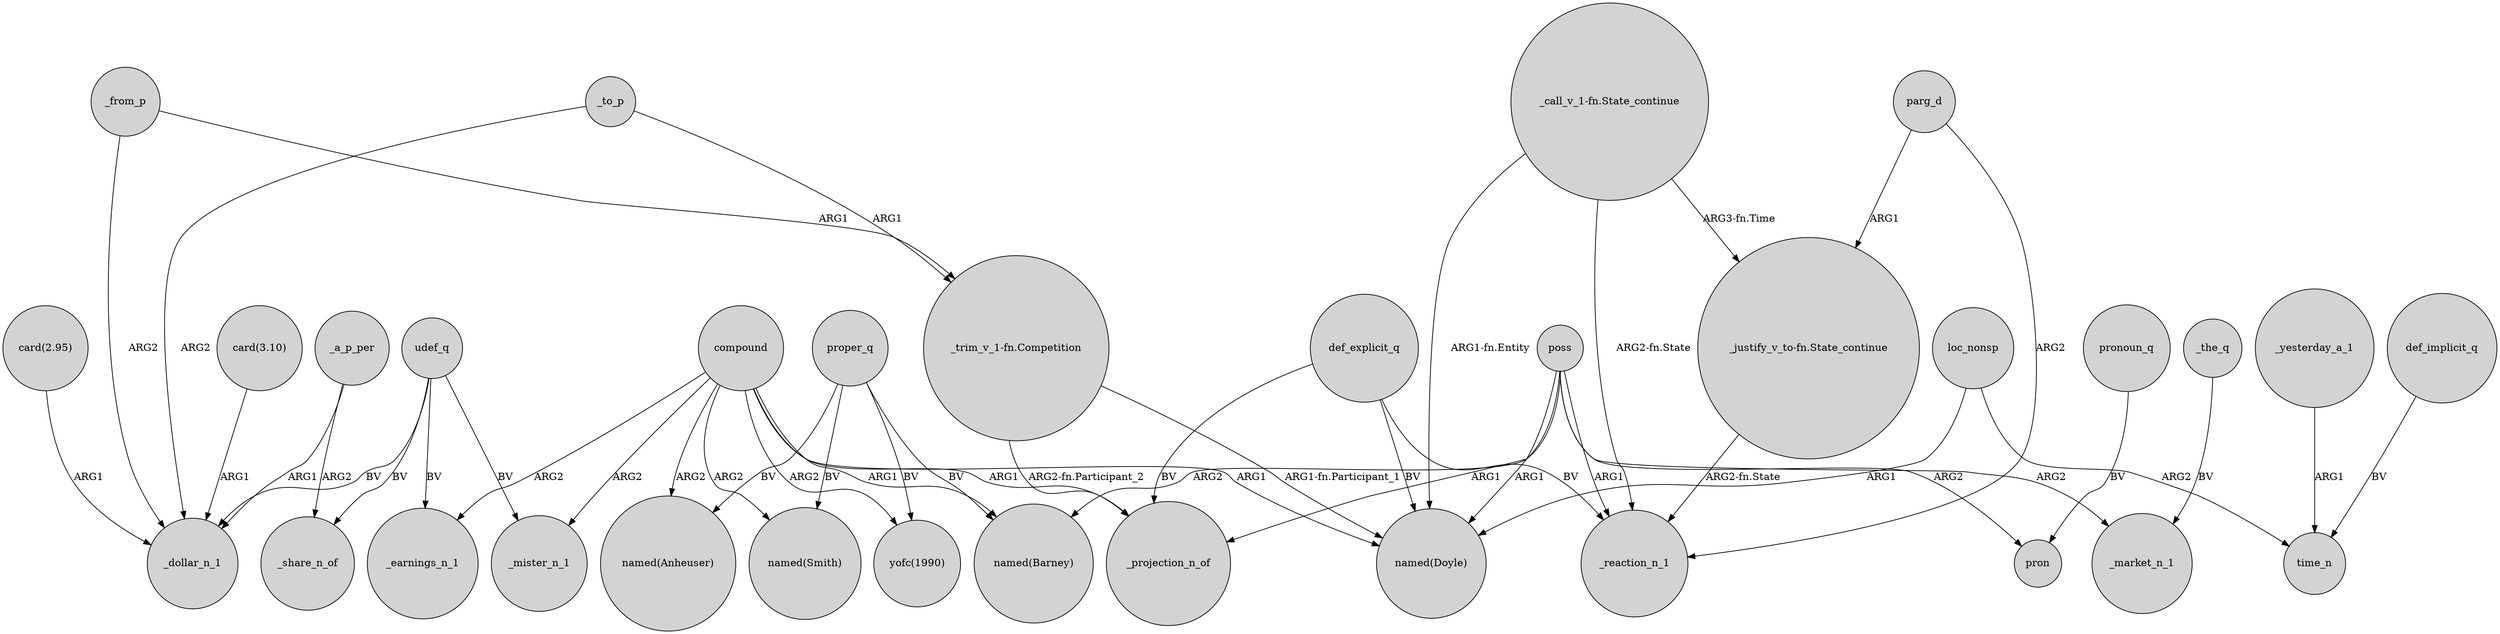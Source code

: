 digraph {
	node [shape=circle style=filled]
	compound -> _mister_n_1 [label=ARG2]
	compound -> "named(Barney)" [label=ARG1]
	poss -> _projection_n_of [label=ARG1]
	proper_q -> "named(Smith)" [label=BV]
	proper_q -> "named(Barney)" [label=BV]
	compound -> _projection_n_of [label=ARG1]
	def_explicit_q -> "named(Doyle)" [label=BV]
	poss -> _reaction_n_1 [label=ARG1]
	def_explicit_q -> _projection_n_of [label=BV]
	compound -> "yofc(1990)" [label=ARG2]
	poss -> "named(Barney)" [label=ARG2]
	_yesterday_a_1 -> time_n [label=ARG1]
	"_trim_v_1-fn.Competition" -> _projection_n_of [label="ARG2-fn.Participant_2"]
	_to_p -> _dollar_n_1 [label=ARG2]
	udef_q -> _mister_n_1 [label=BV]
	proper_q -> "named(Anheuser)" [label=BV]
	_from_p -> "_trim_v_1-fn.Competition" [label=ARG1]
	_the_q -> _market_n_1 [label=BV]
	"_trim_v_1-fn.Competition" -> "named(Doyle)" [label="ARG1-fn.Participant_1"]
	loc_nonsp -> "named(Doyle)" [label=ARG1]
	parg_d -> "_justify_v_to-fn.State_continue" [label=ARG1]
	compound -> _earnings_n_1 [label=ARG2]
	pronoun_q -> pron [label=BV]
	poss -> "named(Doyle)" [label=ARG1]
	"_call_v_1-fn.State_continue" -> "_justify_v_to-fn.State_continue" [label="ARG3-fn.Time"]
	compound -> "named(Anheuser)" [label=ARG2]
	poss -> pron [label=ARG2]
	"_justify_v_to-fn.State_continue" -> _reaction_n_1 [label="ARG2-fn.State"]
	_a_p_per -> _share_n_of [label=ARG2]
	udef_q -> _earnings_n_1 [label=BV]
	compound -> "named(Doyle)" [label=ARG1]
	udef_q -> _share_n_of [label=BV]
	udef_q -> _dollar_n_1 [label=BV]
	compound -> "named(Smith)" [label=ARG2]
	"_call_v_1-fn.State_continue" -> _reaction_n_1 [label="ARG2-fn.State"]
	proper_q -> "yofc(1990)" [label=BV]
	"card(2.95)" -> _dollar_n_1 [label=ARG1]
	_a_p_per -> _dollar_n_1 [label=ARG1]
	def_explicit_q -> _reaction_n_1 [label=BV]
	loc_nonsp -> time_n [label=ARG2]
	"card(3.10)" -> _dollar_n_1 [label=ARG1]
	"_call_v_1-fn.State_continue" -> "named(Doyle)" [label="ARG1-fn.Entity"]
	poss -> _market_n_1 [label=ARG2]
	_to_p -> "_trim_v_1-fn.Competition" [label=ARG1]
	_from_p -> _dollar_n_1 [label=ARG2]
	def_implicit_q -> time_n [label=BV]
	parg_d -> _reaction_n_1 [label=ARG2]
}
